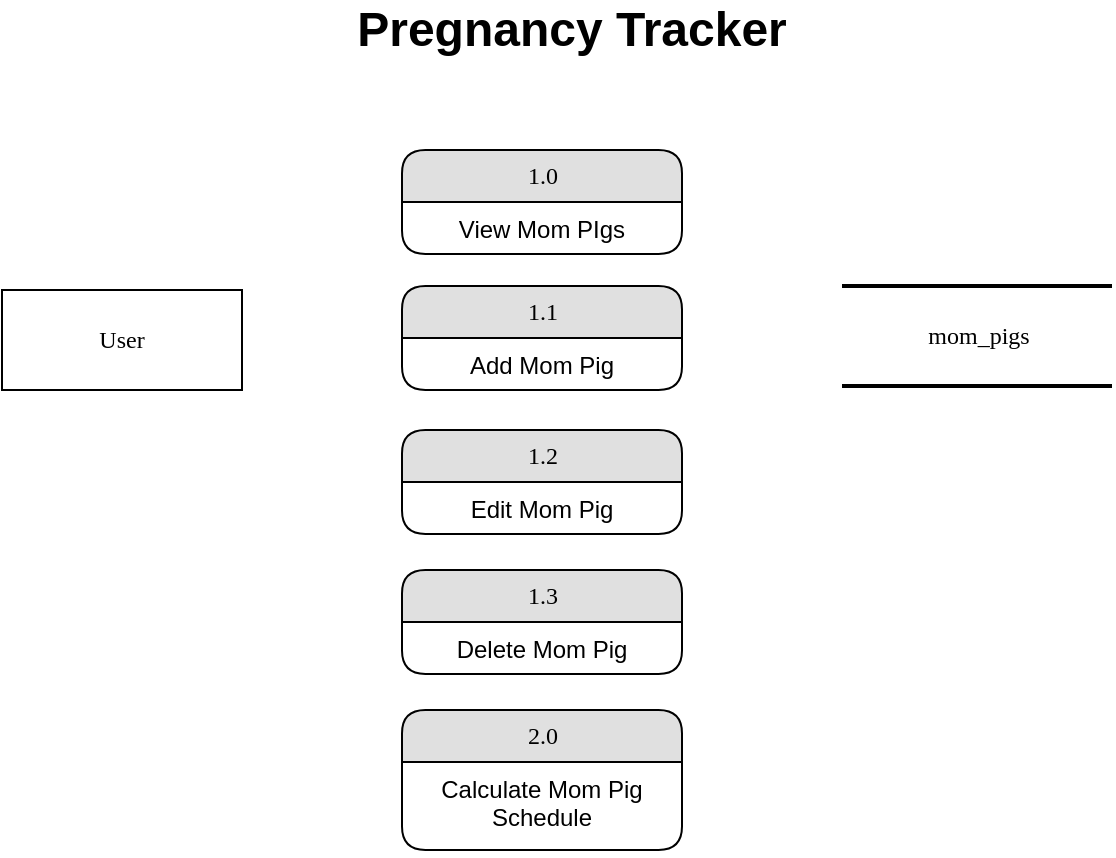 <mxfile version="22.1.18" type="device">
  <diagram name="Page-1" id="52a04d89-c75d-2922-d76d-85b35f80e030">
    <mxGraphModel dx="1434" dy="836" grid="1" gridSize="10" guides="1" tooltips="1" connect="1" arrows="1" fold="1" page="1" pageScale="1" pageWidth="1100" pageHeight="850" background="none" math="0" shadow="0">
      <root>
        <mxCell id="0" />
        <mxCell id="1" parent="0" />
        <mxCell id="v8kBEV-I4Y8MSjK1Fs75-4" value="User" style="whiteSpace=wrap;html=1;rounded=0;shadow=0;comic=0;labelBackgroundColor=none;strokeWidth=1;fontFamily=Verdana;fontSize=12;align=center;" vertex="1" parent="1">
          <mxGeometry x="280" y="160" width="120" height="50" as="geometry" />
        </mxCell>
        <mxCell id="v8kBEV-I4Y8MSjK1Fs75-5" value="mom_pigs" style="html=1;rounded=0;shadow=0;comic=0;labelBackgroundColor=none;strokeWidth=2;fontFamily=Verdana;fontSize=12;align=center;shape=mxgraph.ios7ui.horLines;" vertex="1" parent="1">
          <mxGeometry x="700" y="158" width="135" height="50" as="geometry" />
        </mxCell>
        <mxCell id="v8kBEV-I4Y8MSjK1Fs75-8" value="1.1" style="swimlane;html=1;fontStyle=0;childLayout=stackLayout;horizontal=1;startSize=26;fillColor=#e0e0e0;horizontalStack=0;resizeParent=1;resizeLast=0;collapsible=1;marginBottom=0;swimlaneFillColor=#ffffff;align=center;rounded=1;shadow=0;comic=0;labelBackgroundColor=none;strokeWidth=1;fontFamily=Verdana;fontSize=12" vertex="1" parent="1">
          <mxGeometry x="480" y="158" width="140" height="52" as="geometry" />
        </mxCell>
        <mxCell id="v8kBEV-I4Y8MSjK1Fs75-9" value="Add Mom Pig" style="text;html=1;strokeColor=none;fillColor=none;spacingLeft=4;spacingRight=4;whiteSpace=wrap;overflow=hidden;rotatable=0;points=[[0,0.5],[1,0.5]];portConstraint=eastwest;align=center;" vertex="1" parent="v8kBEV-I4Y8MSjK1Fs75-8">
          <mxGeometry y="26" width="140" height="26" as="geometry" />
        </mxCell>
        <mxCell id="v8kBEV-I4Y8MSjK1Fs75-10" value="1.2" style="swimlane;html=1;fontStyle=0;childLayout=stackLayout;horizontal=1;startSize=26;fillColor=#e0e0e0;horizontalStack=0;resizeParent=1;resizeLast=0;collapsible=1;marginBottom=0;swimlaneFillColor=#ffffff;align=center;rounded=1;shadow=0;comic=0;labelBackgroundColor=none;strokeWidth=1;fontFamily=Verdana;fontSize=12" vertex="1" parent="1">
          <mxGeometry x="480" y="230" width="140" height="52" as="geometry" />
        </mxCell>
        <mxCell id="v8kBEV-I4Y8MSjK1Fs75-11" value="Edit Mom Pig" style="text;html=1;strokeColor=none;fillColor=none;spacingLeft=4;spacingRight=4;whiteSpace=wrap;overflow=hidden;rotatable=0;points=[[0,0.5],[1,0.5]];portConstraint=eastwest;align=center;" vertex="1" parent="v8kBEV-I4Y8MSjK1Fs75-10">
          <mxGeometry y="26" width="140" height="26" as="geometry" />
        </mxCell>
        <mxCell id="v8kBEV-I4Y8MSjK1Fs75-14" value="2.0" style="swimlane;html=1;fontStyle=0;childLayout=stackLayout;horizontal=1;startSize=26;fillColor=#e0e0e0;horizontalStack=0;resizeParent=1;resizeLast=0;collapsible=1;marginBottom=0;swimlaneFillColor=#ffffff;align=center;rounded=1;shadow=0;comic=0;labelBackgroundColor=none;strokeWidth=1;fontFamily=Verdana;fontSize=12" vertex="1" parent="1">
          <mxGeometry x="480" y="370" width="140" height="70" as="geometry" />
        </mxCell>
        <mxCell id="v8kBEV-I4Y8MSjK1Fs75-15" value="Calculate Mom Pig Schedule" style="text;html=1;strokeColor=none;fillColor=none;spacingLeft=4;spacingRight=4;whiteSpace=wrap;overflow=hidden;rotatable=0;points=[[0,0.5],[1,0.5]];portConstraint=eastwest;align=center;" vertex="1" parent="v8kBEV-I4Y8MSjK1Fs75-14">
          <mxGeometry y="26" width="140" height="44" as="geometry" />
        </mxCell>
        <mxCell id="v8kBEV-I4Y8MSjK1Fs75-16" value="1.3" style="swimlane;html=1;fontStyle=0;childLayout=stackLayout;horizontal=1;startSize=26;fillColor=#e0e0e0;horizontalStack=0;resizeParent=1;resizeLast=0;collapsible=1;marginBottom=0;swimlaneFillColor=#ffffff;align=center;rounded=1;shadow=0;comic=0;labelBackgroundColor=none;strokeWidth=1;fontFamily=Verdana;fontSize=12" vertex="1" parent="1">
          <mxGeometry x="480" y="300" width="140" height="52" as="geometry" />
        </mxCell>
        <mxCell id="v8kBEV-I4Y8MSjK1Fs75-17" value="Delete Mom Pig" style="text;html=1;strokeColor=none;fillColor=none;spacingLeft=4;spacingRight=4;whiteSpace=wrap;overflow=hidden;rotatable=0;points=[[0,0.5],[1,0.5]];portConstraint=eastwest;align=center;" vertex="1" parent="v8kBEV-I4Y8MSjK1Fs75-16">
          <mxGeometry y="26" width="140" height="26" as="geometry" />
        </mxCell>
        <mxCell id="v8kBEV-I4Y8MSjK1Fs75-18" value="1.0" style="swimlane;html=1;fontStyle=0;childLayout=stackLayout;horizontal=1;startSize=26;fillColor=#e0e0e0;horizontalStack=0;resizeParent=1;resizeLast=0;collapsible=1;marginBottom=0;swimlaneFillColor=#ffffff;align=center;rounded=1;shadow=0;comic=0;labelBackgroundColor=none;strokeWidth=1;fontFamily=Verdana;fontSize=12" vertex="1" parent="1">
          <mxGeometry x="480" y="90" width="140" height="52" as="geometry" />
        </mxCell>
        <mxCell id="v8kBEV-I4Y8MSjK1Fs75-19" value="View Mom PIgs" style="text;html=1;strokeColor=none;fillColor=none;spacingLeft=4;spacingRight=4;whiteSpace=wrap;overflow=hidden;rotatable=0;points=[[0,0.5],[1,0.5]];portConstraint=eastwest;align=center;" vertex="1" parent="v8kBEV-I4Y8MSjK1Fs75-18">
          <mxGeometry y="26" width="140" height="26" as="geometry" />
        </mxCell>
        <mxCell id="v8kBEV-I4Y8MSjK1Fs75-20" value="&lt;b&gt;&lt;font style=&quot;font-size: 24px;&quot;&gt;Pregnancy Tracker&lt;/font&gt;&lt;/b&gt;" style="text;html=1;strokeColor=none;fillColor=none;align=center;verticalAlign=middle;whiteSpace=wrap;rounded=0;" vertex="1" parent="1">
          <mxGeometry x="450" y="20" width="230" height="20" as="geometry" />
        </mxCell>
      </root>
    </mxGraphModel>
  </diagram>
</mxfile>
